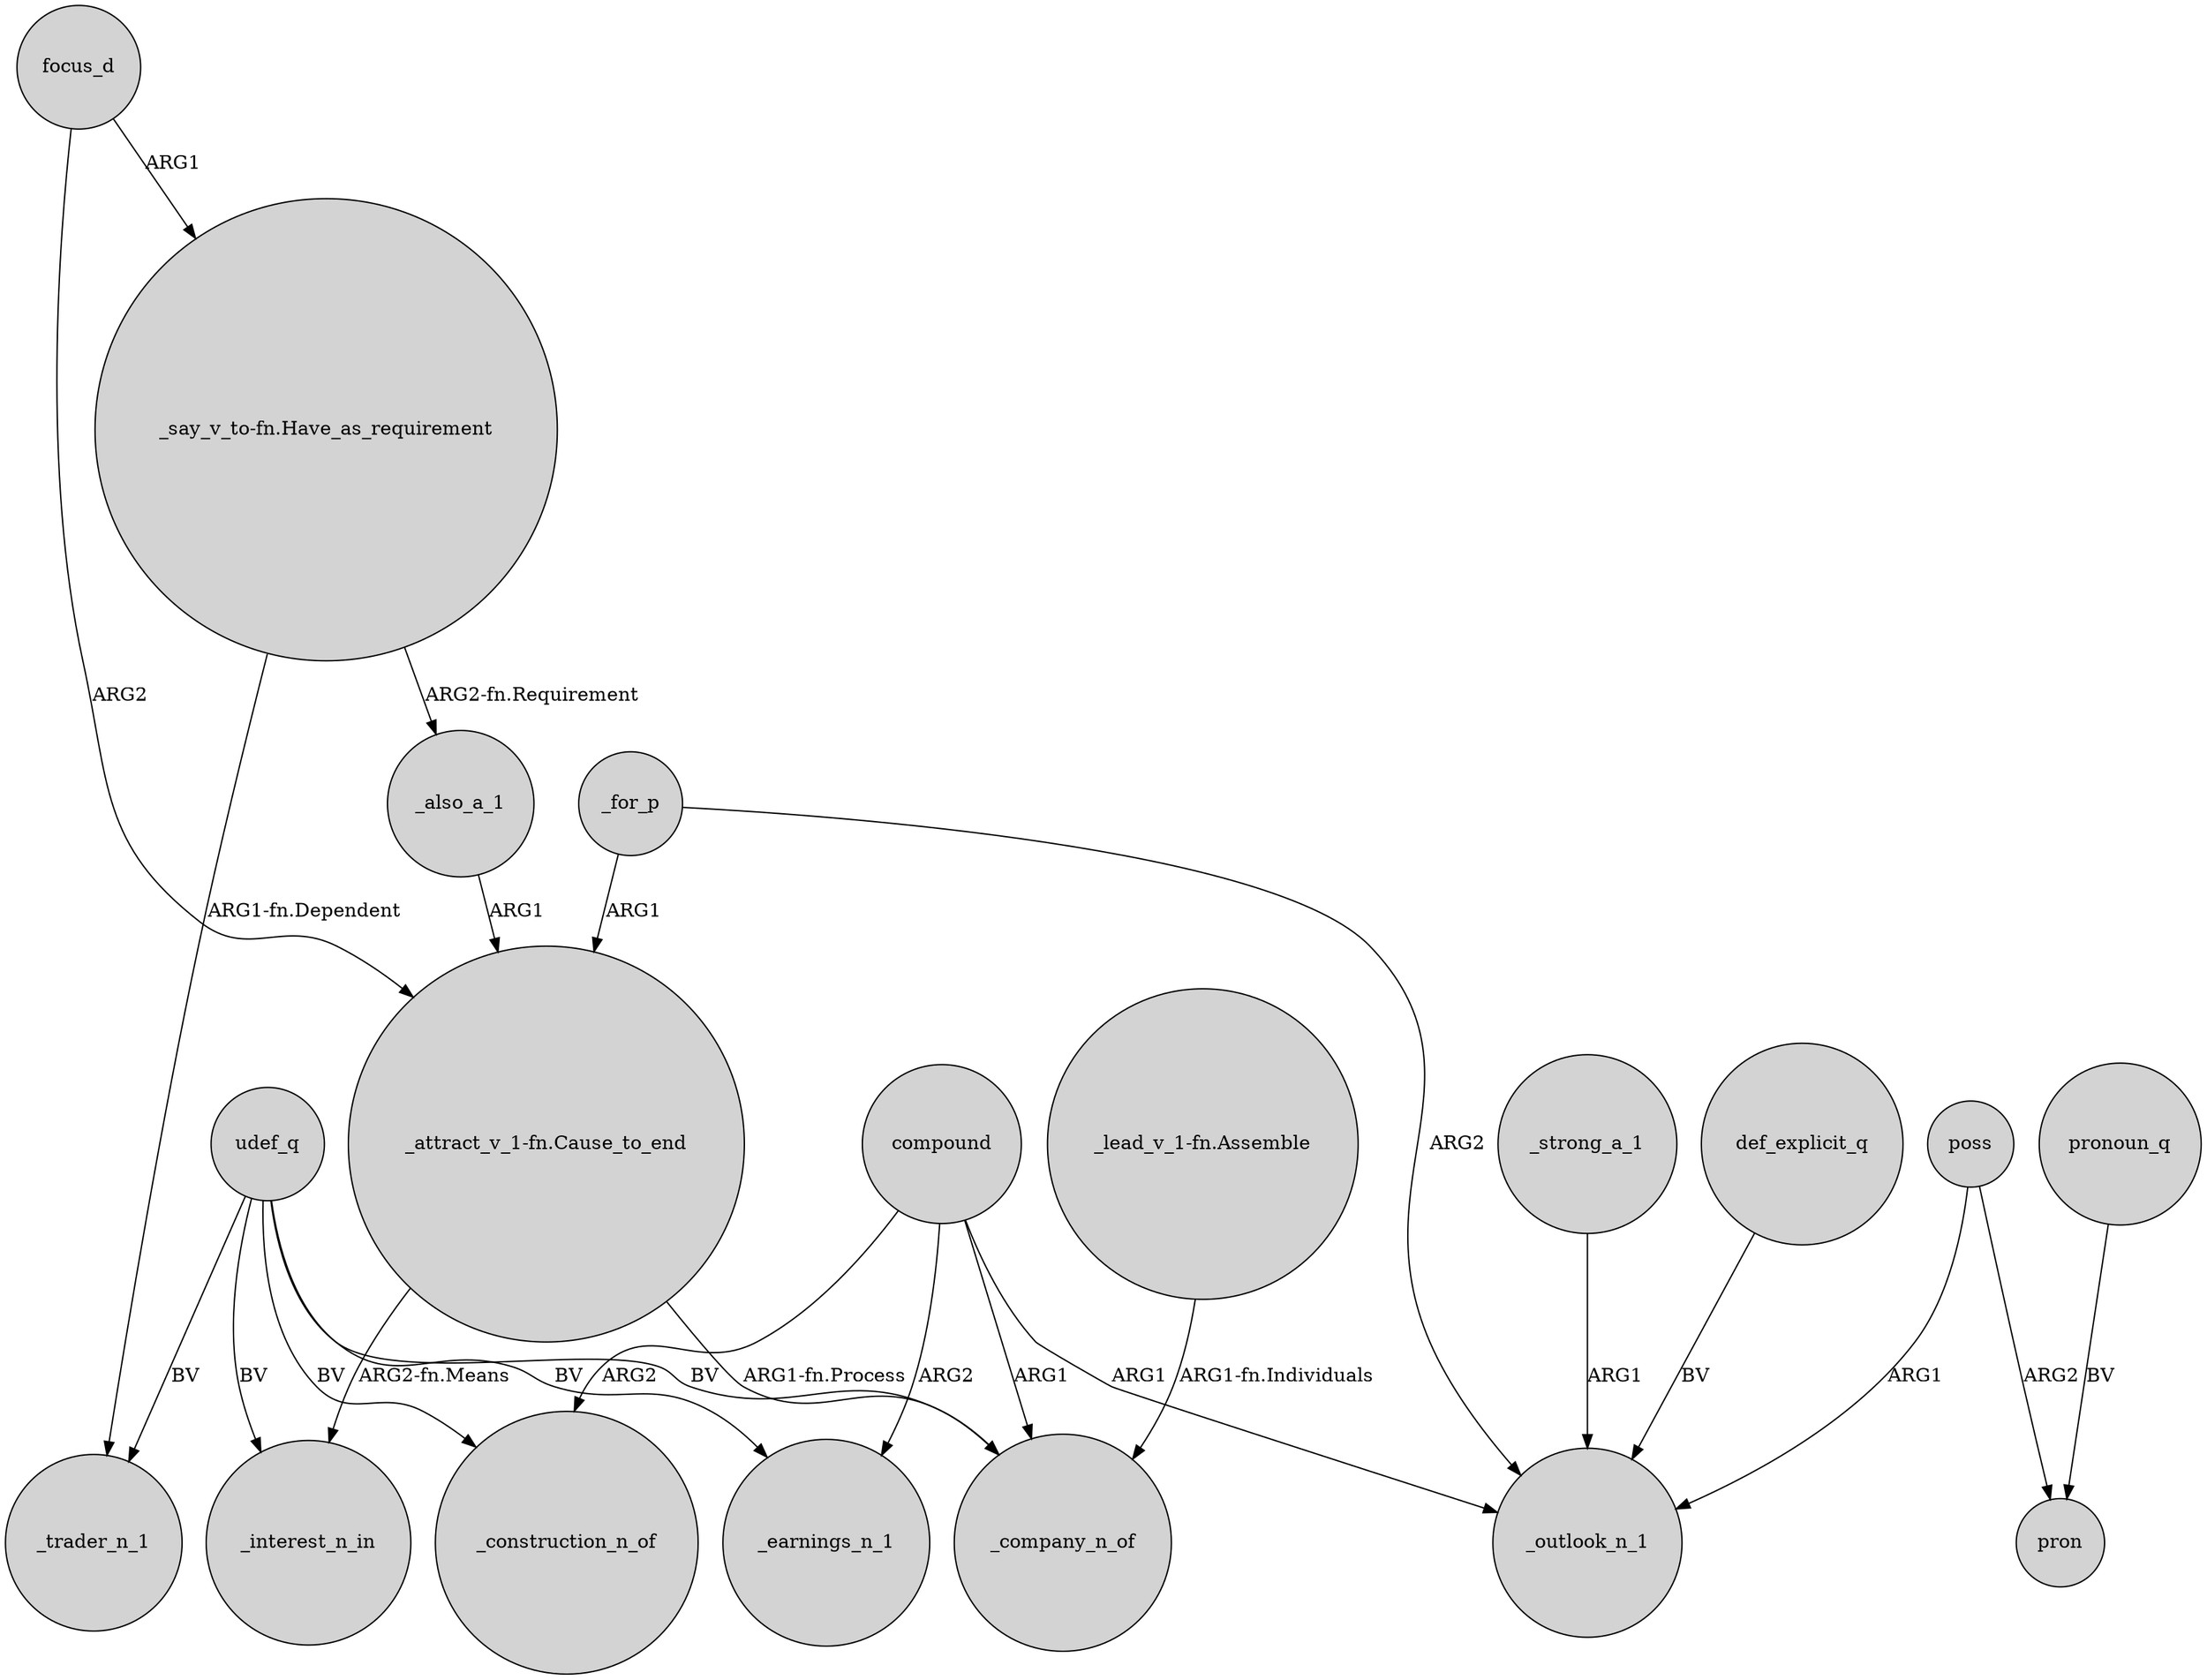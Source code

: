 digraph {
	node [shape=circle style=filled]
	focus_d -> "_attract_v_1-fn.Cause_to_end" [label=ARG2]
	focus_d -> "_say_v_to-fn.Have_as_requirement" [label=ARG1]
	compound -> _company_n_of [label=ARG1]
	"_attract_v_1-fn.Cause_to_end" -> _company_n_of [label="ARG1-fn.Process"]
	def_explicit_q -> _outlook_n_1 [label=BV]
	compound -> _earnings_n_1 [label=ARG2]
	pronoun_q -> pron [label=BV]
	poss -> _outlook_n_1 [label=ARG1]
	udef_q -> _trader_n_1 [label=BV]
	poss -> pron [label=ARG2]
	_strong_a_1 -> _outlook_n_1 [label=ARG1]
	udef_q -> _earnings_n_1 [label=BV]
	"_attract_v_1-fn.Cause_to_end" -> _interest_n_in [label="ARG2-fn.Means"]
	udef_q -> _company_n_of [label=BV]
	_for_p -> _outlook_n_1 [label=ARG2]
	_also_a_1 -> "_attract_v_1-fn.Cause_to_end" [label=ARG1]
	udef_q -> _interest_n_in [label=BV]
	"_say_v_to-fn.Have_as_requirement" -> _trader_n_1 [label="ARG1-fn.Dependent"]
	"_lead_v_1-fn.Assemble" -> _company_n_of [label="ARG1-fn.Individuals"]
	_for_p -> "_attract_v_1-fn.Cause_to_end" [label=ARG1]
	udef_q -> _construction_n_of [label=BV]
	"_say_v_to-fn.Have_as_requirement" -> _also_a_1 [label="ARG2-fn.Requirement"]
	compound -> _outlook_n_1 [label=ARG1]
	compound -> _construction_n_of [label=ARG2]
}
